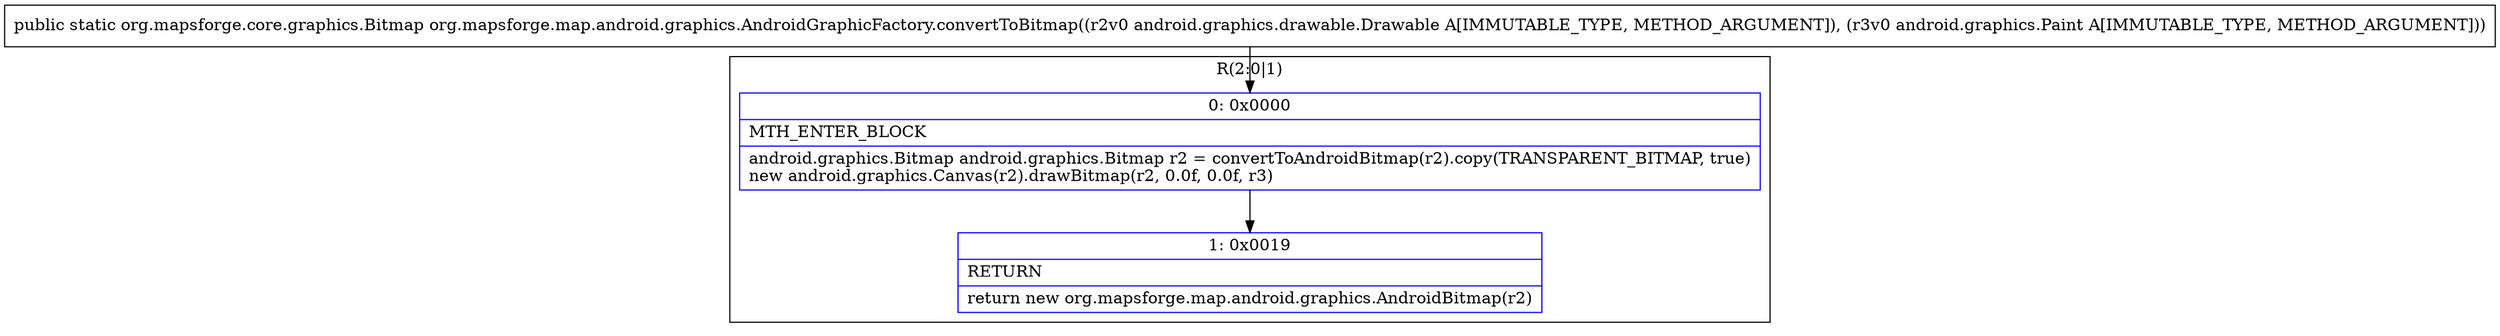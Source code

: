 digraph "CFG fororg.mapsforge.map.android.graphics.AndroidGraphicFactory.convertToBitmap(Landroid\/graphics\/drawable\/Drawable;Landroid\/graphics\/Paint;)Lorg\/mapsforge\/core\/graphics\/Bitmap;" {
subgraph cluster_Region_449399654 {
label = "R(2:0|1)";
node [shape=record,color=blue];
Node_0 [shape=record,label="{0\:\ 0x0000|MTH_ENTER_BLOCK\l|android.graphics.Bitmap android.graphics.Bitmap r2 = convertToAndroidBitmap(r2).copy(TRANSPARENT_BITMAP, true)\lnew android.graphics.Canvas(r2).drawBitmap(r2, 0.0f, 0.0f, r3)\l}"];
Node_1 [shape=record,label="{1\:\ 0x0019|RETURN\l|return new org.mapsforge.map.android.graphics.AndroidBitmap(r2)\l}"];
}
MethodNode[shape=record,label="{public static org.mapsforge.core.graphics.Bitmap org.mapsforge.map.android.graphics.AndroidGraphicFactory.convertToBitmap((r2v0 android.graphics.drawable.Drawable A[IMMUTABLE_TYPE, METHOD_ARGUMENT]), (r3v0 android.graphics.Paint A[IMMUTABLE_TYPE, METHOD_ARGUMENT])) }"];
MethodNode -> Node_0;
Node_0 -> Node_1;
}

